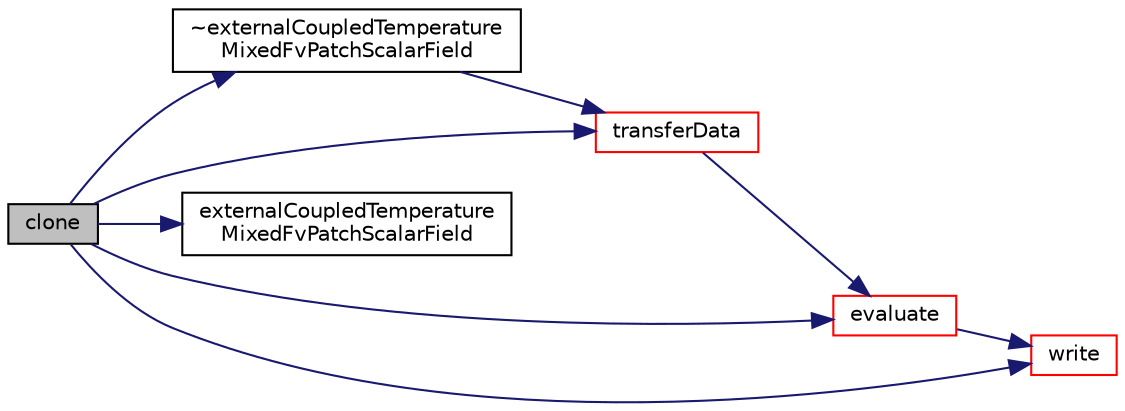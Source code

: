 digraph "clone"
{
  bgcolor="transparent";
  edge [fontname="Helvetica",fontsize="10",labelfontname="Helvetica",labelfontsize="10"];
  node [fontname="Helvetica",fontsize="10",shape=record];
  rankdir="LR";
  Node1 [label="clone",height=0.2,width=0.4,color="black", fillcolor="grey75", style="filled", fontcolor="black"];
  Node1 -> Node2 [color="midnightblue",fontsize="10",style="solid",fontname="Helvetica"];
  Node2 [label="evaluate",height=0.2,width=0.4,color="red",URL="$a00718.html#a3b59c070ab0408e3bbb21927540159f4",tooltip="Evaluate the patch field. "];
  Node2 -> Node3 [color="midnightblue",fontsize="10",style="solid",fontname="Helvetica"];
  Node3 [label="write",height=0.2,width=0.4,color="red",URL="$a00718.html#a0941061ad5a26be83b4107d05750ace6",tooltip="Write. "];
  Node1 -> Node4 [color="midnightblue",fontsize="10",style="solid",fontname="Helvetica"];
  Node4 [label="externalCoupledTemperature\lMixedFvPatchScalarField",height=0.2,width=0.4,color="black",URL="$a00718.html#acad9cba4ce83080c8ca9271997786d00",tooltip="Construct from patch and internal field. "];
  Node1 -> Node5 [color="midnightblue",fontsize="10",style="solid",fontname="Helvetica"];
  Node5 [label="transferData",height=0.2,width=0.4,color="red",URL="$a00718.html#a0b1b3cb36932ce3499b0f68b6172d183",tooltip="Transfer data for external source. "];
  Node5 -> Node2 [color="midnightblue",fontsize="10",style="solid",fontname="Helvetica"];
  Node1 -> Node3 [color="midnightblue",fontsize="10",style="solid",fontname="Helvetica"];
  Node1 -> Node6 [color="midnightblue",fontsize="10",style="solid",fontname="Helvetica"];
  Node6 [label="~externalCoupledTemperature\lMixedFvPatchScalarField",height=0.2,width=0.4,color="black",URL="$a00718.html#a73fca7652d76946eab066d2e5857ba6f",tooltip="Destructor. "];
  Node6 -> Node5 [color="midnightblue",fontsize="10",style="solid",fontname="Helvetica"];
}

